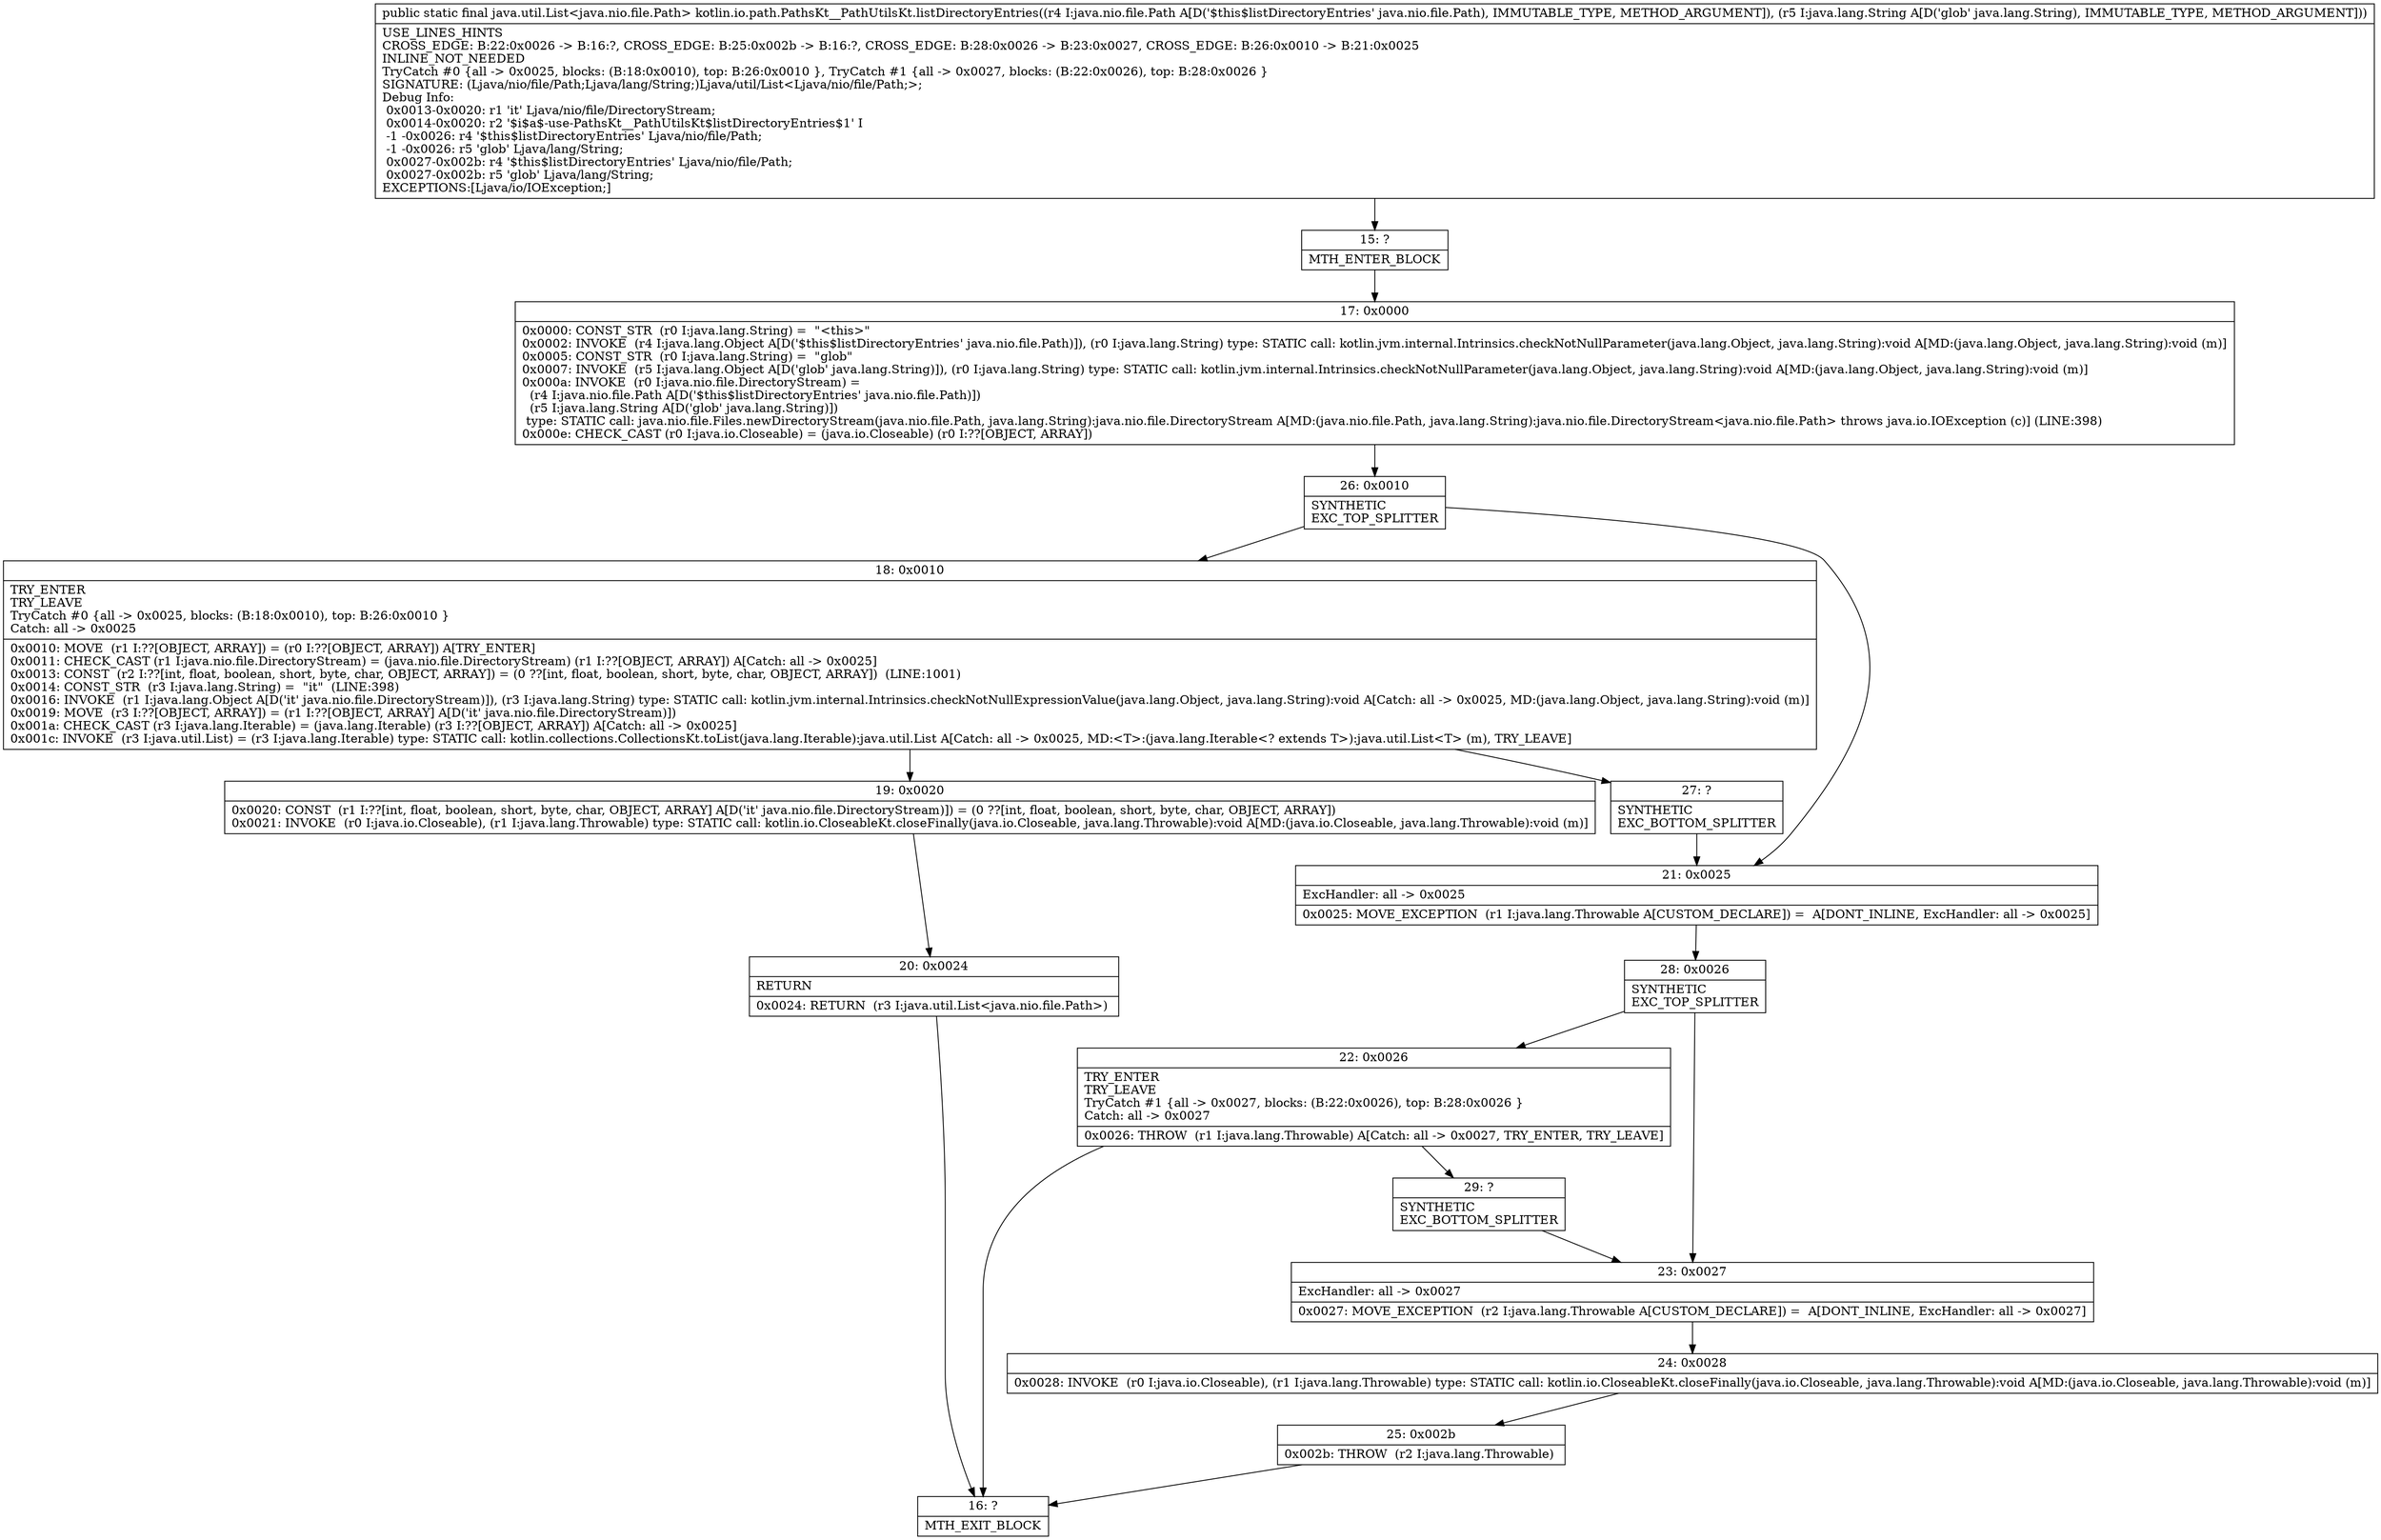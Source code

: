 digraph "CFG forkotlin.io.path.PathsKt__PathUtilsKt.listDirectoryEntries(Ljava\/nio\/file\/Path;Ljava\/lang\/String;)Ljava\/util\/List;" {
Node_15 [shape=record,label="{15\:\ ?|MTH_ENTER_BLOCK\l}"];
Node_17 [shape=record,label="{17\:\ 0x0000|0x0000: CONST_STR  (r0 I:java.lang.String) =  \"\<this\>\" \l0x0002: INVOKE  (r4 I:java.lang.Object A[D('$this$listDirectoryEntries' java.nio.file.Path)]), (r0 I:java.lang.String) type: STATIC call: kotlin.jvm.internal.Intrinsics.checkNotNullParameter(java.lang.Object, java.lang.String):void A[MD:(java.lang.Object, java.lang.String):void (m)]\l0x0005: CONST_STR  (r0 I:java.lang.String) =  \"glob\" \l0x0007: INVOKE  (r5 I:java.lang.Object A[D('glob' java.lang.String)]), (r0 I:java.lang.String) type: STATIC call: kotlin.jvm.internal.Intrinsics.checkNotNullParameter(java.lang.Object, java.lang.String):void A[MD:(java.lang.Object, java.lang.String):void (m)]\l0x000a: INVOKE  (r0 I:java.nio.file.DirectoryStream) = \l  (r4 I:java.nio.file.Path A[D('$this$listDirectoryEntries' java.nio.file.Path)])\l  (r5 I:java.lang.String A[D('glob' java.lang.String)])\l type: STATIC call: java.nio.file.Files.newDirectoryStream(java.nio.file.Path, java.lang.String):java.nio.file.DirectoryStream A[MD:(java.nio.file.Path, java.lang.String):java.nio.file.DirectoryStream\<java.nio.file.Path\> throws java.io.IOException (c)] (LINE:398)\l0x000e: CHECK_CAST (r0 I:java.io.Closeable) = (java.io.Closeable) (r0 I:??[OBJECT, ARRAY]) \l}"];
Node_26 [shape=record,label="{26\:\ 0x0010|SYNTHETIC\lEXC_TOP_SPLITTER\l}"];
Node_18 [shape=record,label="{18\:\ 0x0010|TRY_ENTER\lTRY_LEAVE\lTryCatch #0 \{all \-\> 0x0025, blocks: (B:18:0x0010), top: B:26:0x0010 \}\lCatch: all \-\> 0x0025\l|0x0010: MOVE  (r1 I:??[OBJECT, ARRAY]) = (r0 I:??[OBJECT, ARRAY]) A[TRY_ENTER]\l0x0011: CHECK_CAST (r1 I:java.nio.file.DirectoryStream) = (java.nio.file.DirectoryStream) (r1 I:??[OBJECT, ARRAY]) A[Catch: all \-\> 0x0025]\l0x0013: CONST  (r2 I:??[int, float, boolean, short, byte, char, OBJECT, ARRAY]) = (0 ??[int, float, boolean, short, byte, char, OBJECT, ARRAY])  (LINE:1001)\l0x0014: CONST_STR  (r3 I:java.lang.String) =  \"it\"  (LINE:398)\l0x0016: INVOKE  (r1 I:java.lang.Object A[D('it' java.nio.file.DirectoryStream)]), (r3 I:java.lang.String) type: STATIC call: kotlin.jvm.internal.Intrinsics.checkNotNullExpressionValue(java.lang.Object, java.lang.String):void A[Catch: all \-\> 0x0025, MD:(java.lang.Object, java.lang.String):void (m)]\l0x0019: MOVE  (r3 I:??[OBJECT, ARRAY]) = (r1 I:??[OBJECT, ARRAY] A[D('it' java.nio.file.DirectoryStream)]) \l0x001a: CHECK_CAST (r3 I:java.lang.Iterable) = (java.lang.Iterable) (r3 I:??[OBJECT, ARRAY]) A[Catch: all \-\> 0x0025]\l0x001c: INVOKE  (r3 I:java.util.List) = (r3 I:java.lang.Iterable) type: STATIC call: kotlin.collections.CollectionsKt.toList(java.lang.Iterable):java.util.List A[Catch: all \-\> 0x0025, MD:\<T\>:(java.lang.Iterable\<? extends T\>):java.util.List\<T\> (m), TRY_LEAVE]\l}"];
Node_19 [shape=record,label="{19\:\ 0x0020|0x0020: CONST  (r1 I:??[int, float, boolean, short, byte, char, OBJECT, ARRAY] A[D('it' java.nio.file.DirectoryStream)]) = (0 ??[int, float, boolean, short, byte, char, OBJECT, ARRAY]) \l0x0021: INVOKE  (r0 I:java.io.Closeable), (r1 I:java.lang.Throwable) type: STATIC call: kotlin.io.CloseableKt.closeFinally(java.io.Closeable, java.lang.Throwable):void A[MD:(java.io.Closeable, java.lang.Throwable):void (m)]\l}"];
Node_20 [shape=record,label="{20\:\ 0x0024|RETURN\l|0x0024: RETURN  (r3 I:java.util.List\<java.nio.file.Path\>) \l}"];
Node_16 [shape=record,label="{16\:\ ?|MTH_EXIT_BLOCK\l}"];
Node_27 [shape=record,label="{27\:\ ?|SYNTHETIC\lEXC_BOTTOM_SPLITTER\l}"];
Node_21 [shape=record,label="{21\:\ 0x0025|ExcHandler: all \-\> 0x0025\l|0x0025: MOVE_EXCEPTION  (r1 I:java.lang.Throwable A[CUSTOM_DECLARE]) =  A[DONT_INLINE, ExcHandler: all \-\> 0x0025]\l}"];
Node_28 [shape=record,label="{28\:\ 0x0026|SYNTHETIC\lEXC_TOP_SPLITTER\l}"];
Node_22 [shape=record,label="{22\:\ 0x0026|TRY_ENTER\lTRY_LEAVE\lTryCatch #1 \{all \-\> 0x0027, blocks: (B:22:0x0026), top: B:28:0x0026 \}\lCatch: all \-\> 0x0027\l|0x0026: THROW  (r1 I:java.lang.Throwable) A[Catch: all \-\> 0x0027, TRY_ENTER, TRY_LEAVE]\l}"];
Node_29 [shape=record,label="{29\:\ ?|SYNTHETIC\lEXC_BOTTOM_SPLITTER\l}"];
Node_23 [shape=record,label="{23\:\ 0x0027|ExcHandler: all \-\> 0x0027\l|0x0027: MOVE_EXCEPTION  (r2 I:java.lang.Throwable A[CUSTOM_DECLARE]) =  A[DONT_INLINE, ExcHandler: all \-\> 0x0027]\l}"];
Node_24 [shape=record,label="{24\:\ 0x0028|0x0028: INVOKE  (r0 I:java.io.Closeable), (r1 I:java.lang.Throwable) type: STATIC call: kotlin.io.CloseableKt.closeFinally(java.io.Closeable, java.lang.Throwable):void A[MD:(java.io.Closeable, java.lang.Throwable):void (m)]\l}"];
Node_25 [shape=record,label="{25\:\ 0x002b|0x002b: THROW  (r2 I:java.lang.Throwable) \l}"];
MethodNode[shape=record,label="{public static final java.util.List\<java.nio.file.Path\> kotlin.io.path.PathsKt__PathUtilsKt.listDirectoryEntries((r4 I:java.nio.file.Path A[D('$this$listDirectoryEntries' java.nio.file.Path), IMMUTABLE_TYPE, METHOD_ARGUMENT]), (r5 I:java.lang.String A[D('glob' java.lang.String), IMMUTABLE_TYPE, METHOD_ARGUMENT]))  | USE_LINES_HINTS\lCROSS_EDGE: B:22:0x0026 \-\> B:16:?, CROSS_EDGE: B:25:0x002b \-\> B:16:?, CROSS_EDGE: B:28:0x0026 \-\> B:23:0x0027, CROSS_EDGE: B:26:0x0010 \-\> B:21:0x0025\lINLINE_NOT_NEEDED\lTryCatch #0 \{all \-\> 0x0025, blocks: (B:18:0x0010), top: B:26:0x0010 \}, TryCatch #1 \{all \-\> 0x0027, blocks: (B:22:0x0026), top: B:28:0x0026 \}\lSIGNATURE: (Ljava\/nio\/file\/Path;Ljava\/lang\/String;)Ljava\/util\/List\<Ljava\/nio\/file\/Path;\>;\lDebug Info:\l  0x0013\-0x0020: r1 'it' Ljava\/nio\/file\/DirectoryStream;\l  0x0014\-0x0020: r2 '$i$a$\-use\-PathsKt__PathUtilsKt$listDirectoryEntries$1' I\l  \-1 \-0x0026: r4 '$this$listDirectoryEntries' Ljava\/nio\/file\/Path;\l  \-1 \-0x0026: r5 'glob' Ljava\/lang\/String;\l  0x0027\-0x002b: r4 '$this$listDirectoryEntries' Ljava\/nio\/file\/Path;\l  0x0027\-0x002b: r5 'glob' Ljava\/lang\/String;\lEXCEPTIONS:[Ljava\/io\/IOException;]\l}"];
MethodNode -> Node_15;Node_15 -> Node_17;
Node_17 -> Node_26;
Node_26 -> Node_18;
Node_26 -> Node_21;
Node_18 -> Node_19;
Node_18 -> Node_27;
Node_19 -> Node_20;
Node_20 -> Node_16;
Node_27 -> Node_21;
Node_21 -> Node_28;
Node_28 -> Node_22;
Node_28 -> Node_23;
Node_22 -> Node_16;
Node_22 -> Node_29;
Node_29 -> Node_23;
Node_23 -> Node_24;
Node_24 -> Node_25;
Node_25 -> Node_16;
}

